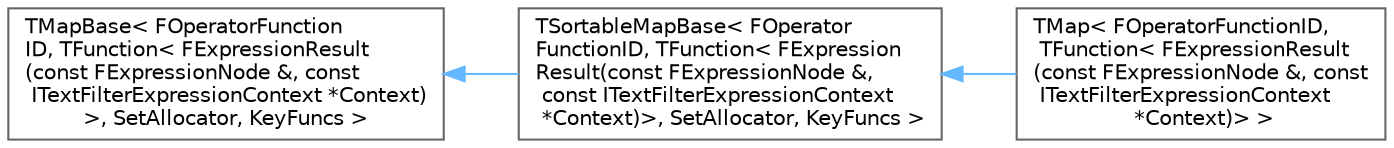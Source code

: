 digraph "Graphical Class Hierarchy"
{
 // INTERACTIVE_SVG=YES
 // LATEX_PDF_SIZE
  bgcolor="transparent";
  edge [fontname=Helvetica,fontsize=10,labelfontname=Helvetica,labelfontsize=10];
  node [fontname=Helvetica,fontsize=10,shape=box,height=0.2,width=0.4];
  rankdir="LR";
  Node0 [id="Node000000",label="TMapBase\< FOperatorFunction\lID, TFunction\< FExpressionResult\l(const FExpressionNode &, const\l ITextFilterExpressionContext *Context)\l\>, SetAllocator, KeyFuncs \>",height=0.2,width=0.4,color="grey40", fillcolor="white", style="filled",URL="$d8/dad/classTMapBase.html",tooltip=" "];
  Node0 -> Node1 [id="edge7145_Node000000_Node000001",dir="back",color="steelblue1",style="solid",tooltip=" "];
  Node1 [id="Node000001",label="TSortableMapBase\< FOperator\lFunctionID, TFunction\< FExpression\lResult(const FExpressionNode &,\l const ITextFilterExpressionContext\l *Context)\>, SetAllocator, KeyFuncs \>",height=0.2,width=0.4,color="grey40", fillcolor="white", style="filled",URL="$de/df5/classTSortableMapBase.html",tooltip=" "];
  Node1 -> Node2 [id="edge7146_Node000001_Node000002",dir="back",color="steelblue1",style="solid",tooltip=" "];
  Node2 [id="Node000002",label="TMap\< FOperatorFunctionID,\l TFunction\< FExpressionResult\l(const FExpressionNode &, const\l ITextFilterExpressionContext\l *Context)\> \>",height=0.2,width=0.4,color="grey40", fillcolor="white", style="filled",URL="$d8/da9/classTMap.html",tooltip=" "];
}
